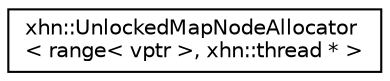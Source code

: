 digraph "Graphical Class Hierarchy"
{
  edge [fontname="Helvetica",fontsize="10",labelfontname="Helvetica",labelfontsize="10"];
  node [fontname="Helvetica",fontsize="10",shape=record];
  rankdir="LR";
  Node1 [label="xhn::UnlockedMapNodeAllocator\l\< range\< vptr \>, xhn::thread * \>",height=0.2,width=0.4,color="black", fillcolor="white", style="filled",URL="$classxhn_1_1_unlocked_map_node_allocator.html"];
}
